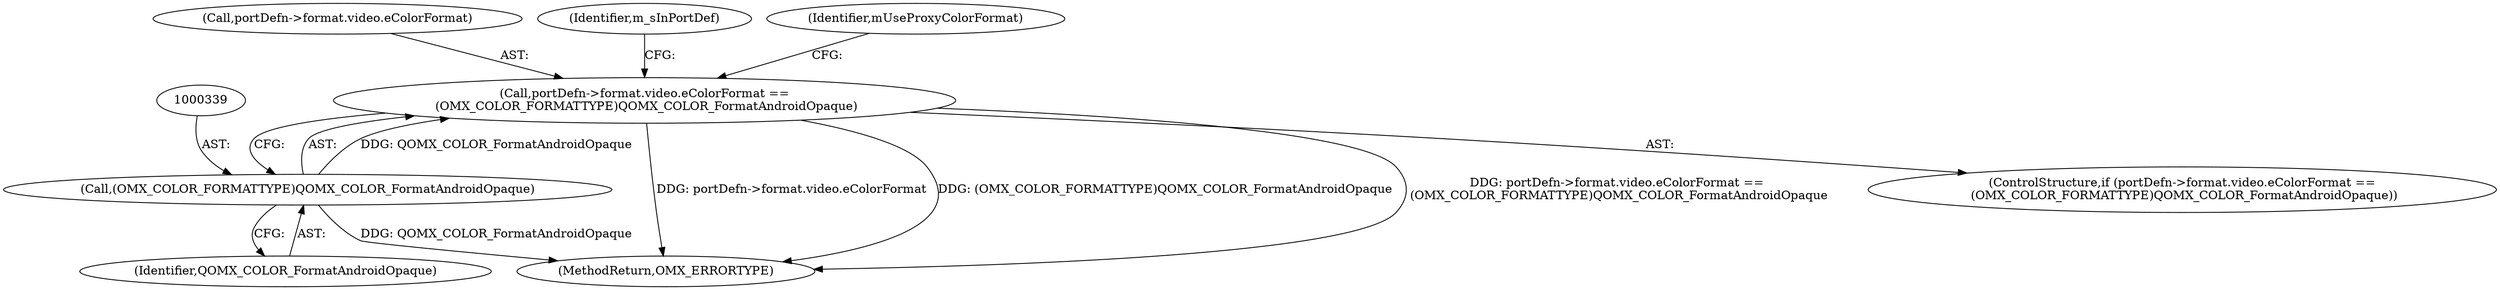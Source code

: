 digraph "0_Android_89913d7df36dbeb458ce165856bd6505a2ec647d_2@pointer" {
"1000330" [label="(Call,portDefn->format.video.eColorFormat ==\n (OMX_COLOR_FORMATTYPE)QOMX_COLOR_FormatAndroidOpaque)"];
"1000338" [label="(Call,(OMX_COLOR_FORMATTYPE)QOMX_COLOR_FormatAndroidOpaque)"];
"1002951" [label="(MethodReturn,OMX_ERRORTYPE)"];
"1000331" [label="(Call,portDefn->format.video.eColorFormat)"];
"1000346" [label="(Identifier,m_sInPortDef)"];
"1000330" [label="(Call,portDefn->format.video.eColorFormat ==\n (OMX_COLOR_FORMATTYPE)QOMX_COLOR_FormatAndroidOpaque)"];
"1000338" [label="(Call,(OMX_COLOR_FORMATTYPE)QOMX_COLOR_FormatAndroidOpaque)"];
"1000375" [label="(Identifier,mUseProxyColorFormat)"];
"1000340" [label="(Identifier,QOMX_COLOR_FormatAndroidOpaque)"];
"1000329" [label="(ControlStructure,if (portDefn->format.video.eColorFormat ==\n (OMX_COLOR_FORMATTYPE)QOMX_COLOR_FormatAndroidOpaque))"];
"1000330" -> "1000329"  [label="AST: "];
"1000330" -> "1000338"  [label="CFG: "];
"1000331" -> "1000330"  [label="AST: "];
"1000338" -> "1000330"  [label="AST: "];
"1000346" -> "1000330"  [label="CFG: "];
"1000375" -> "1000330"  [label="CFG: "];
"1000330" -> "1002951"  [label="DDG: portDefn->format.video.eColorFormat"];
"1000330" -> "1002951"  [label="DDG: (OMX_COLOR_FORMATTYPE)QOMX_COLOR_FormatAndroidOpaque"];
"1000330" -> "1002951"  [label="DDG: portDefn->format.video.eColorFormat ==\n (OMX_COLOR_FORMATTYPE)QOMX_COLOR_FormatAndroidOpaque"];
"1000338" -> "1000330"  [label="DDG: QOMX_COLOR_FormatAndroidOpaque"];
"1000338" -> "1000340"  [label="CFG: "];
"1000339" -> "1000338"  [label="AST: "];
"1000340" -> "1000338"  [label="AST: "];
"1000338" -> "1002951"  [label="DDG: QOMX_COLOR_FormatAndroidOpaque"];
}
